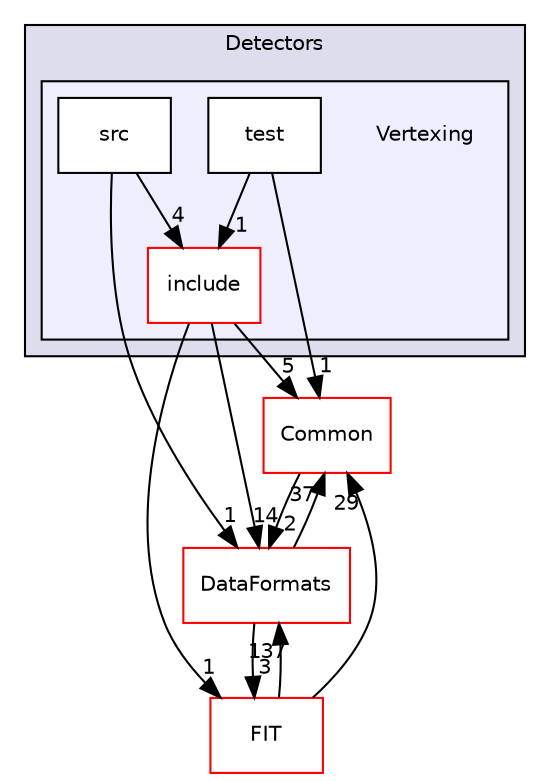 digraph "/home/travis/build/AliceO2Group/AliceO2/Detectors/Vertexing" {
  bgcolor=transparent;
  compound=true
  node [ fontsize="10", fontname="Helvetica"];
  edge [ labelfontsize="10", labelfontname="Helvetica"];
  subgraph clusterdir_051dca18e802f8e9474f2e30d29c04e0 {
    graph [ bgcolor="#ddddee", pencolor="black", label="Detectors" fontname="Helvetica", fontsize="10", URL="dir_051dca18e802f8e9474f2e30d29c04e0.html"]
  subgraph clusterdir_411c6bed3d84b00fddab3a93c8a3b5fb {
    graph [ bgcolor="#eeeeff", pencolor="black", label="" URL="dir_411c6bed3d84b00fddab3a93c8a3b5fb.html"];
    dir_411c6bed3d84b00fddab3a93c8a3b5fb [shape=plaintext label="Vertexing"];
    dir_685195b2337b28da095e36f150390e16 [shape=box label="include" color="red" fillcolor="white" style="filled" URL="dir_685195b2337b28da095e36f150390e16.html"];
    dir_883dc5fa98effd9ea20067bac655f28b [shape=box label="src" color="black" fillcolor="white" style="filled" URL="dir_883dc5fa98effd9ea20067bac655f28b.html"];
    dir_a132bc2c584076a38e235eca4d667b8c [shape=box label="test" color="black" fillcolor="white" style="filled" URL="dir_a132bc2c584076a38e235eca4d667b8c.html"];
  }
  }
  dir_4ab6b4cc6a7edbff49100e9123df213f [shape=box label="Common" color="red" URL="dir_4ab6b4cc6a7edbff49100e9123df213f.html"];
  dir_d14e88a79bca429480864605ee348cef [shape=box label="FIT" color="red" URL="dir_d14e88a79bca429480864605ee348cef.html"];
  dir_2171f7ec022c5423887b07c69b2f5b48 [shape=box label="DataFormats" color="red" URL="dir_2171f7ec022c5423887b07c69b2f5b48.html"];
  dir_883dc5fa98effd9ea20067bac655f28b->dir_685195b2337b28da095e36f150390e16 [headlabel="4", labeldistance=1.5 headhref="dir_000660_000658.html"];
  dir_883dc5fa98effd9ea20067bac655f28b->dir_2171f7ec022c5423887b07c69b2f5b48 [headlabel="1", labeldistance=1.5 headhref="dir_000660_000079.html"];
  dir_4ab6b4cc6a7edbff49100e9123df213f->dir_2171f7ec022c5423887b07c69b2f5b48 [headlabel="2", labeldistance=1.5 headhref="dir_000029_000079.html"];
  dir_d14e88a79bca429480864605ee348cef->dir_4ab6b4cc6a7edbff49100e9123df213f [headlabel="29", labeldistance=1.5 headhref="dir_000165_000029.html"];
  dir_d14e88a79bca429480864605ee348cef->dir_2171f7ec022c5423887b07c69b2f5b48 [headlabel="137", labeldistance=1.5 headhref="dir_000165_000079.html"];
  dir_685195b2337b28da095e36f150390e16->dir_4ab6b4cc6a7edbff49100e9123df213f [headlabel="5", labeldistance=1.5 headhref="dir_000658_000029.html"];
  dir_685195b2337b28da095e36f150390e16->dir_d14e88a79bca429480864605ee348cef [headlabel="1", labeldistance=1.5 headhref="dir_000658_000165.html"];
  dir_685195b2337b28da095e36f150390e16->dir_2171f7ec022c5423887b07c69b2f5b48 [headlabel="14", labeldistance=1.5 headhref="dir_000658_000079.html"];
  dir_a132bc2c584076a38e235eca4d667b8c->dir_4ab6b4cc6a7edbff49100e9123df213f [headlabel="1", labeldistance=1.5 headhref="dir_000661_000029.html"];
  dir_a132bc2c584076a38e235eca4d667b8c->dir_685195b2337b28da095e36f150390e16 [headlabel="1", labeldistance=1.5 headhref="dir_000661_000658.html"];
  dir_2171f7ec022c5423887b07c69b2f5b48->dir_4ab6b4cc6a7edbff49100e9123df213f [headlabel="37", labeldistance=1.5 headhref="dir_000079_000029.html"];
  dir_2171f7ec022c5423887b07c69b2f5b48->dir_d14e88a79bca429480864605ee348cef [headlabel="3", labeldistance=1.5 headhref="dir_000079_000165.html"];
}
